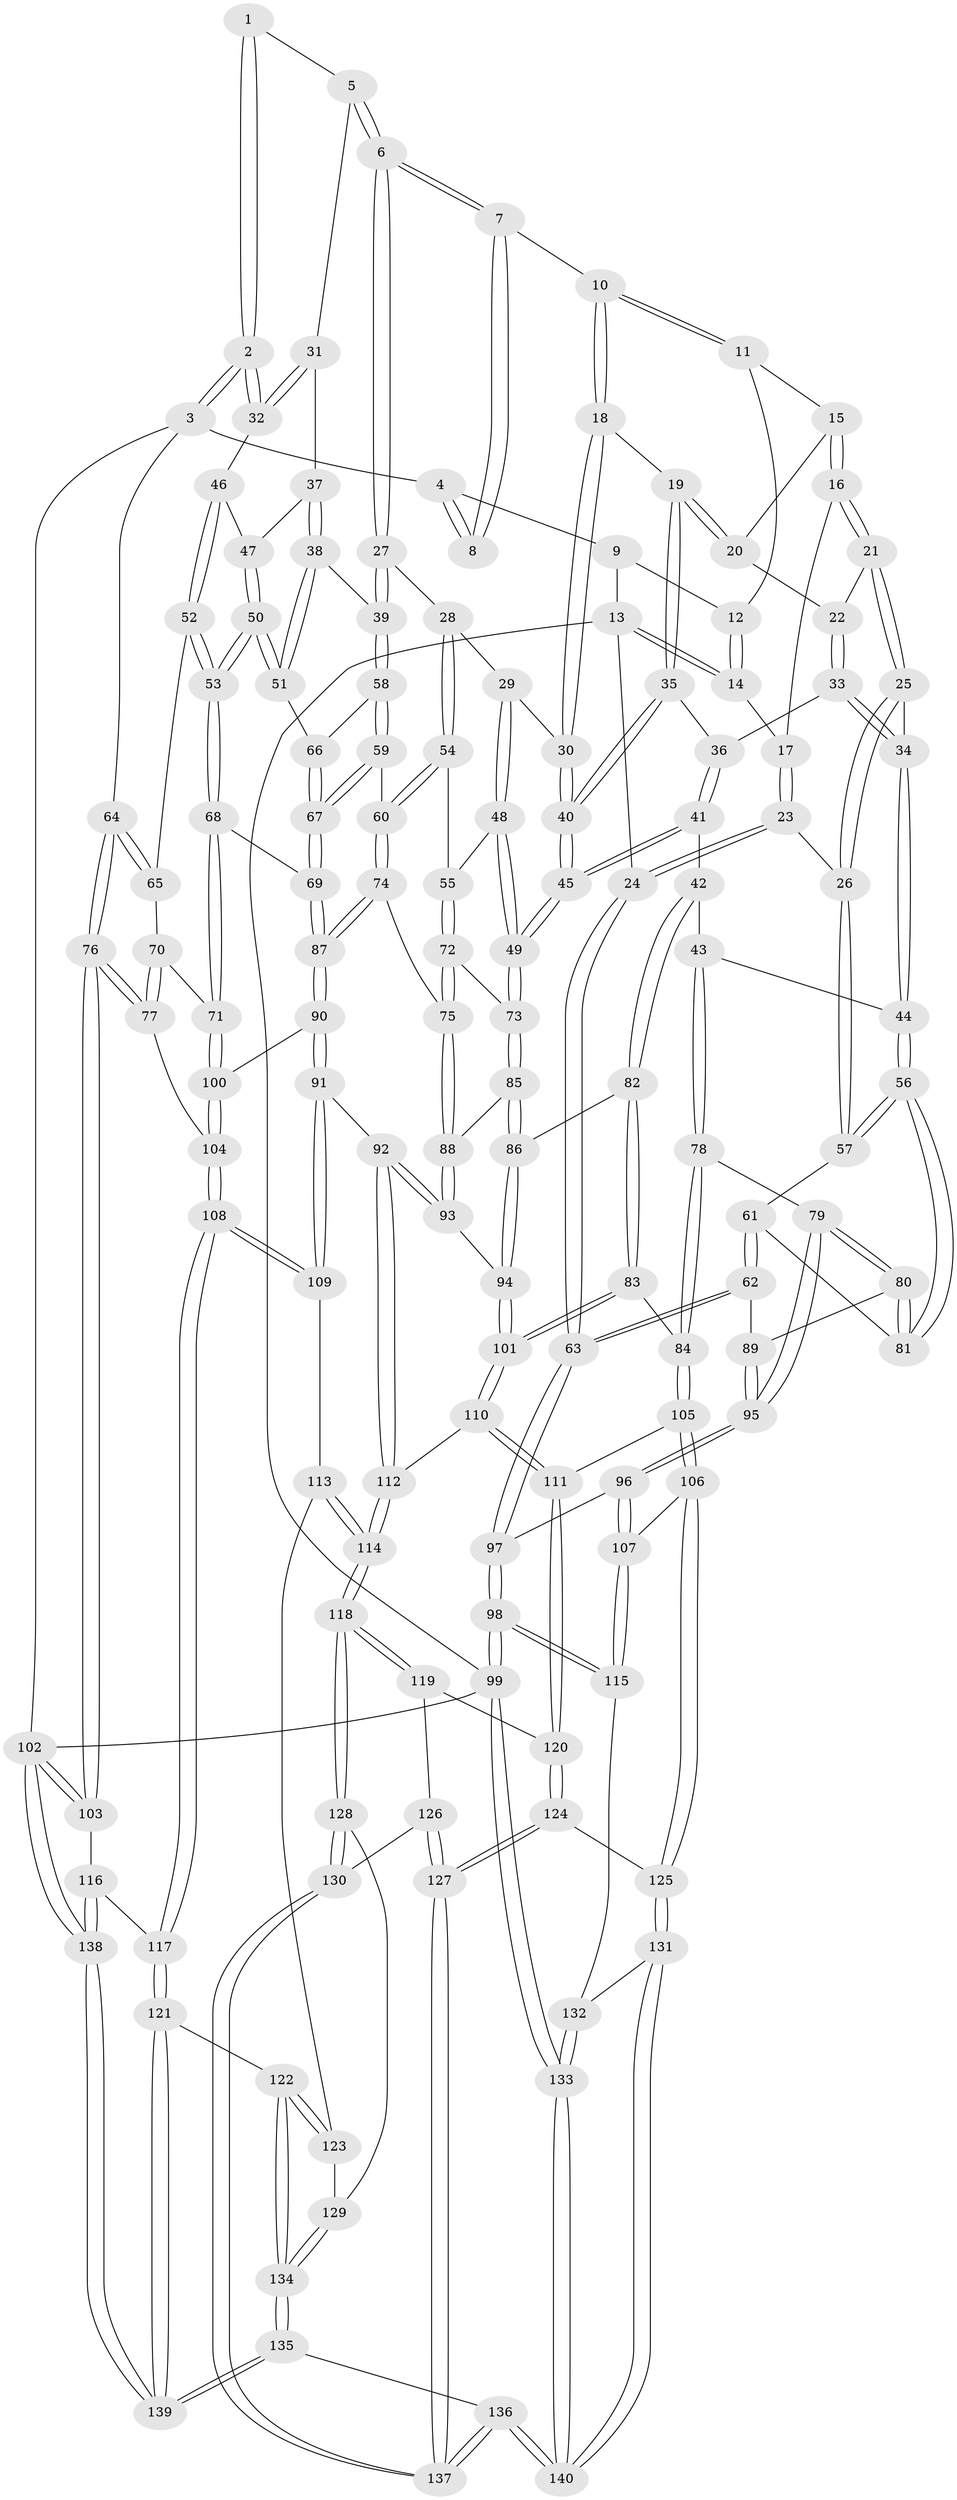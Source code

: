 // coarse degree distribution, {4: 0.42857142857142855, 6: 0.15306122448979592, 8: 0.01020408163265306, 5: 0.3877551020408163, 3: 0.02040816326530612}
// Generated by graph-tools (version 1.1) at 2025/21/03/04/25 18:21:38]
// undirected, 140 vertices, 346 edges
graph export_dot {
graph [start="1"]
  node [color=gray90,style=filled];
  1 [pos="+0.7817529260050684+0.0048012545133056155"];
  2 [pos="+1+0.2766680981647065"];
  3 [pos="+1+0.2787087695067789"];
  4 [pos="+0.707592470490815+0"];
  5 [pos="+0.8296092071490485+0.2305816253553303"];
  6 [pos="+0.7033647444494451+0.32828108310287646"];
  7 [pos="+0.5696326998031301+0.11711297435285253"];
  8 [pos="+0.5938165111000319+0"];
  9 [pos="+0.30237447592191763+0"];
  10 [pos="+0.4911633241299933+0.22767827805429836"];
  11 [pos="+0.3255856386854166+0.191056752310845"];
  12 [pos="+0.2382771062426944+0.010470665349878158"];
  13 [pos="+0+0.22463249658276147"];
  14 [pos="+0.12145572012373691+0.13055630483394198"];
  15 [pos="+0.324231478732001+0.20378390883001843"];
  16 [pos="+0.20831531406932546+0.2725854989387363"];
  17 [pos="+0.1510618280133623+0.22128272937529458"];
  18 [pos="+0.48069223579433396+0.28434982867680636"];
  19 [pos="+0.4404828145539117+0.3105751447254162"];
  20 [pos="+0.32413269196821926+0.23396644836328176"];
  21 [pos="+0.2440454577639939+0.3149209200430401"];
  22 [pos="+0.29705240730800864+0.3146770753404369"];
  23 [pos="+0.1114760104788061+0.36587235913623306"];
  24 [pos="+0+0.3726447039865199"];
  25 [pos="+0.1976332326474938+0.38264966792396987"];
  26 [pos="+0.1481744750949401+0.39609954507312545"];
  27 [pos="+0.7003256029291522+0.34105612447992384"];
  28 [pos="+0.6662880148506513+0.3569700876757427"];
  29 [pos="+0.5503520773881612+0.35413825571558016"];
  30 [pos="+0.528920837825198+0.3373149584427373"];
  31 [pos="+0.923456507725023+0.27372661952855304"];
  32 [pos="+1+0.3000205469645096"];
  33 [pos="+0.32172894240652317+0.34129259086184227"];
  34 [pos="+0.2526942870259049+0.4248396881010156"];
  35 [pos="+0.43021546861231813+0.32188597766726457"];
  36 [pos="+0.3253240217544953+0.34331119611576355"];
  37 [pos="+0.8275894538325892+0.38363212704330585"];
  38 [pos="+0.746549464299271+0.39224661786339443"];
  39 [pos="+0.7313606019397763+0.3835366259491218"];
  40 [pos="+0.42708534015043575+0.4573451096415279"];
  41 [pos="+0.35905447691656245+0.4624353209142258"];
  42 [pos="+0.3462632529076+0.4700823567029027"];
  43 [pos="+0.34516113090840594+0.470352120961385"];
  44 [pos="+0.2679387442397177+0.45797419052701216"];
  45 [pos="+0.4258363069695056+0.4649909648774035"];
  46 [pos="+0.9540738890600284+0.3731636732983159"];
  47 [pos="+0.8826492800121399+0.4136644246909787"];
  48 [pos="+0.5251336889082687+0.4454733815609896"];
  49 [pos="+0.4329020175835193+0.47054601053539"];
  50 [pos="+0.8487200761011705+0.48822004025708504"];
  51 [pos="+0.8020167337629038+0.4634582010505456"];
  52 [pos="+0.9197904539425124+0.48955377104960396"];
  53 [pos="+0.8508230834801598+0.4918598840487109"];
  54 [pos="+0.6111803148762607+0.46543613743380824"];
  55 [pos="+0.5805865623066162+0.48597182696017055"];
  56 [pos="+0.21246153651409863+0.5116431878717825"];
  57 [pos="+0.1458169052197887+0.442379150797504"];
  58 [pos="+0.7071369864796951+0.4805516546086908"];
  59 [pos="+0.6923805745085133+0.512478670320704"];
  60 [pos="+0.6890547738783104+0.5137069633098291"];
  61 [pos="+0.07778547506476022+0.5079805963053372"];
  62 [pos="+0.010668950223151013+0.5374395967756752"];
  63 [pos="+0+0.5400503600347196"];
  64 [pos="+1+0.43356989312569044"];
  65 [pos="+0.9423306593728152+0.5039979768692976"];
  66 [pos="+0.7675820035434998+0.5049333422046957"];
  67 [pos="+0.750111811559722+0.5540364448536723"];
  68 [pos="+0.841564289257579+0.5979977181991707"];
  69 [pos="+0.7557054307857097+0.5647802003344478"];
  70 [pos="+0.9413695178614222+0.5136200073989184"];
  71 [pos="+0.8547392052040249+0.6219053143843659"];
  72 [pos="+0.5775845964922619+0.5182404771659483"];
  73 [pos="+0.43975158824841276+0.4933066443760718"];
  74 [pos="+0.636366380687195+0.5790858519409818"];
  75 [pos="+0.5777051369235705+0.5559999248724142"];
  76 [pos="+1+0.7055492941411917"];
  77 [pos="+1+0.709204476071157"];
  78 [pos="+0.24364631264652115+0.6242562217875505"];
  79 [pos="+0.2407487681973153+0.6232312438483748"];
  80 [pos="+0.2190582466100209+0.5921272660197886"];
  81 [pos="+0.21002266580682838+0.5566131754937679"];
  82 [pos="+0.36187020744908+0.6227218893193127"];
  83 [pos="+0.3362804277571348+0.6389207003682823"];
  84 [pos="+0.28943472022092415+0.6566920145733091"];
  85 [pos="+0.455977491609677+0.5656635987845188"];
  86 [pos="+0.4272366739414436+0.6052701120453863"];
  87 [pos="+0.6707620459723139+0.6371942186295408"];
  88 [pos="+0.5432117138496222+0.5783086828748668"];
  89 [pos="+0.09195174480391222+0.584750159111671"];
  90 [pos="+0.6724976757720152+0.6665767094849354"];
  91 [pos="+0.6558042027656883+0.7129778945546343"];
  92 [pos="+0.616881144288528+0.7331612968675438"];
  93 [pos="+0.549928533916421+0.6986942519925448"];
  94 [pos="+0.4852438658613402+0.706471060032223"];
  95 [pos="+0.1266558723825038+0.701712403176029"];
  96 [pos="+0.1088584258863727+0.7235085653390962"];
  97 [pos="+0+0.5686168644829426"];
  98 [pos="+0+0.7640838522127268"];
  99 [pos="+0+1"];
  100 [pos="+0.8604060677554682+0.6366851355564797"];
  101 [pos="+0.4547937986559448+0.7406119812313011"];
  102 [pos="+1+1"];
  103 [pos="+1+0.7466097231310855"];
  104 [pos="+0.9270997642390593+0.7193460874049242"];
  105 [pos="+0.29949152861178374+0.7465901835518995"];
  106 [pos="+0.23153323114482668+0.8199999482148128"];
  107 [pos="+0.12011451217215033+0.81384407856229"];
  108 [pos="+0.853674942944952+0.8007263356319022"];
  109 [pos="+0.7936545494890443+0.7905000914466763"];
  110 [pos="+0.43324209788460605+0.7829162861076704"];
  111 [pos="+0.4135760615323177+0.8054764337291006"];
  112 [pos="+0.5998341624798652+0.8061348223781027"];
  113 [pos="+0.71677246664903+0.8388879982519173"];
  114 [pos="+0.5999505140677484+0.8366064504682803"];
  115 [pos="+0.11758476348965101+0.8167075131789746"];
  116 [pos="+0.9571026964134676+0.9111730570310906"];
  117 [pos="+0.8517188941597051+0.8606839829515941"];
  118 [pos="+0.5960641319924305+0.8507765603774721"];
  119 [pos="+0.4604725719249268+0.8452069244137119"];
  120 [pos="+0.41390410613003337+0.8076749781606107"];
  121 [pos="+0.8428592393864889+0.889661103492111"];
  122 [pos="+0.7718002631414954+0.9091448351348204"];
  123 [pos="+0.7025356743726388+0.8836515385487141"];
  124 [pos="+0.3731910388748341+0.8898559047977812"];
  125 [pos="+0.28474684932173017+0.9309462597117348"];
  126 [pos="+0.4696193031498902+0.8737796450434749"];
  127 [pos="+0.4964496440715879+1"];
  128 [pos="+0.5960831703078819+0.850974534638742"];
  129 [pos="+0.6628947575181273+0.9099058331695468"];
  130 [pos="+0.567497333180058+0.9035143642792416"];
  131 [pos="+0.24347261423278616+1"];
  132 [pos="+0.11684037212624523+0.8192557229736133"];
  133 [pos="+0+1"];
  134 [pos="+0.6824866287777396+0.9652161450174928"];
  135 [pos="+0.6376748571180002+1"];
  136 [pos="+0.5193262740223653+1"];
  137 [pos="+0.5053855716143234+1"];
  138 [pos="+1+1"];
  139 [pos="+0.8857982420032997+1"];
  140 [pos="+0.2168699847262362+1"];
  1 -- 2;
  1 -- 2;
  1 -- 5;
  2 -- 3;
  2 -- 3;
  2 -- 32;
  2 -- 32;
  3 -- 4;
  3 -- 64;
  3 -- 102;
  4 -- 8;
  4 -- 8;
  4 -- 9;
  5 -- 6;
  5 -- 6;
  5 -- 31;
  6 -- 7;
  6 -- 7;
  6 -- 27;
  6 -- 27;
  7 -- 8;
  7 -- 8;
  7 -- 10;
  9 -- 12;
  9 -- 13;
  10 -- 11;
  10 -- 11;
  10 -- 18;
  10 -- 18;
  11 -- 12;
  11 -- 15;
  12 -- 14;
  12 -- 14;
  13 -- 14;
  13 -- 14;
  13 -- 24;
  13 -- 99;
  14 -- 17;
  15 -- 16;
  15 -- 16;
  15 -- 20;
  16 -- 17;
  16 -- 21;
  16 -- 21;
  17 -- 23;
  17 -- 23;
  18 -- 19;
  18 -- 30;
  18 -- 30;
  19 -- 20;
  19 -- 20;
  19 -- 35;
  19 -- 35;
  20 -- 22;
  21 -- 22;
  21 -- 25;
  21 -- 25;
  22 -- 33;
  22 -- 33;
  23 -- 24;
  23 -- 24;
  23 -- 26;
  24 -- 63;
  24 -- 63;
  25 -- 26;
  25 -- 26;
  25 -- 34;
  26 -- 57;
  26 -- 57;
  27 -- 28;
  27 -- 39;
  27 -- 39;
  28 -- 29;
  28 -- 54;
  28 -- 54;
  29 -- 30;
  29 -- 48;
  29 -- 48;
  30 -- 40;
  30 -- 40;
  31 -- 32;
  31 -- 32;
  31 -- 37;
  32 -- 46;
  33 -- 34;
  33 -- 34;
  33 -- 36;
  34 -- 44;
  34 -- 44;
  35 -- 36;
  35 -- 40;
  35 -- 40;
  36 -- 41;
  36 -- 41;
  37 -- 38;
  37 -- 38;
  37 -- 47;
  38 -- 39;
  38 -- 51;
  38 -- 51;
  39 -- 58;
  39 -- 58;
  40 -- 45;
  40 -- 45;
  41 -- 42;
  41 -- 45;
  41 -- 45;
  42 -- 43;
  42 -- 82;
  42 -- 82;
  43 -- 44;
  43 -- 78;
  43 -- 78;
  44 -- 56;
  44 -- 56;
  45 -- 49;
  45 -- 49;
  46 -- 47;
  46 -- 52;
  46 -- 52;
  47 -- 50;
  47 -- 50;
  48 -- 49;
  48 -- 49;
  48 -- 55;
  49 -- 73;
  49 -- 73;
  50 -- 51;
  50 -- 51;
  50 -- 53;
  50 -- 53;
  51 -- 66;
  52 -- 53;
  52 -- 53;
  52 -- 65;
  53 -- 68;
  53 -- 68;
  54 -- 55;
  54 -- 60;
  54 -- 60;
  55 -- 72;
  55 -- 72;
  56 -- 57;
  56 -- 57;
  56 -- 81;
  56 -- 81;
  57 -- 61;
  58 -- 59;
  58 -- 59;
  58 -- 66;
  59 -- 60;
  59 -- 67;
  59 -- 67;
  60 -- 74;
  60 -- 74;
  61 -- 62;
  61 -- 62;
  61 -- 81;
  62 -- 63;
  62 -- 63;
  62 -- 89;
  63 -- 97;
  63 -- 97;
  64 -- 65;
  64 -- 65;
  64 -- 76;
  64 -- 76;
  65 -- 70;
  66 -- 67;
  66 -- 67;
  67 -- 69;
  67 -- 69;
  68 -- 69;
  68 -- 71;
  68 -- 71;
  69 -- 87;
  69 -- 87;
  70 -- 71;
  70 -- 77;
  70 -- 77;
  71 -- 100;
  71 -- 100;
  72 -- 73;
  72 -- 75;
  72 -- 75;
  73 -- 85;
  73 -- 85;
  74 -- 75;
  74 -- 87;
  74 -- 87;
  75 -- 88;
  75 -- 88;
  76 -- 77;
  76 -- 77;
  76 -- 103;
  76 -- 103;
  77 -- 104;
  78 -- 79;
  78 -- 84;
  78 -- 84;
  79 -- 80;
  79 -- 80;
  79 -- 95;
  79 -- 95;
  80 -- 81;
  80 -- 81;
  80 -- 89;
  82 -- 83;
  82 -- 83;
  82 -- 86;
  83 -- 84;
  83 -- 101;
  83 -- 101;
  84 -- 105;
  84 -- 105;
  85 -- 86;
  85 -- 86;
  85 -- 88;
  86 -- 94;
  86 -- 94;
  87 -- 90;
  87 -- 90;
  88 -- 93;
  88 -- 93;
  89 -- 95;
  89 -- 95;
  90 -- 91;
  90 -- 91;
  90 -- 100;
  91 -- 92;
  91 -- 109;
  91 -- 109;
  92 -- 93;
  92 -- 93;
  92 -- 112;
  92 -- 112;
  93 -- 94;
  94 -- 101;
  94 -- 101;
  95 -- 96;
  95 -- 96;
  96 -- 97;
  96 -- 107;
  96 -- 107;
  97 -- 98;
  97 -- 98;
  98 -- 99;
  98 -- 99;
  98 -- 115;
  98 -- 115;
  99 -- 133;
  99 -- 133;
  99 -- 102;
  100 -- 104;
  100 -- 104;
  101 -- 110;
  101 -- 110;
  102 -- 103;
  102 -- 103;
  102 -- 138;
  102 -- 138;
  103 -- 116;
  104 -- 108;
  104 -- 108;
  105 -- 106;
  105 -- 106;
  105 -- 111;
  106 -- 107;
  106 -- 125;
  106 -- 125;
  107 -- 115;
  107 -- 115;
  108 -- 109;
  108 -- 109;
  108 -- 117;
  108 -- 117;
  109 -- 113;
  110 -- 111;
  110 -- 111;
  110 -- 112;
  111 -- 120;
  111 -- 120;
  112 -- 114;
  112 -- 114;
  113 -- 114;
  113 -- 114;
  113 -- 123;
  114 -- 118;
  114 -- 118;
  115 -- 132;
  116 -- 117;
  116 -- 138;
  116 -- 138;
  117 -- 121;
  117 -- 121;
  118 -- 119;
  118 -- 119;
  118 -- 128;
  118 -- 128;
  119 -- 120;
  119 -- 126;
  120 -- 124;
  120 -- 124;
  121 -- 122;
  121 -- 139;
  121 -- 139;
  122 -- 123;
  122 -- 123;
  122 -- 134;
  122 -- 134;
  123 -- 129;
  124 -- 125;
  124 -- 127;
  124 -- 127;
  125 -- 131;
  125 -- 131;
  126 -- 127;
  126 -- 127;
  126 -- 130;
  127 -- 137;
  127 -- 137;
  128 -- 129;
  128 -- 130;
  128 -- 130;
  129 -- 134;
  129 -- 134;
  130 -- 137;
  130 -- 137;
  131 -- 132;
  131 -- 140;
  131 -- 140;
  132 -- 133;
  132 -- 133;
  133 -- 140;
  133 -- 140;
  134 -- 135;
  134 -- 135;
  135 -- 136;
  135 -- 139;
  135 -- 139;
  136 -- 137;
  136 -- 137;
  136 -- 140;
  136 -- 140;
  138 -- 139;
  138 -- 139;
}
